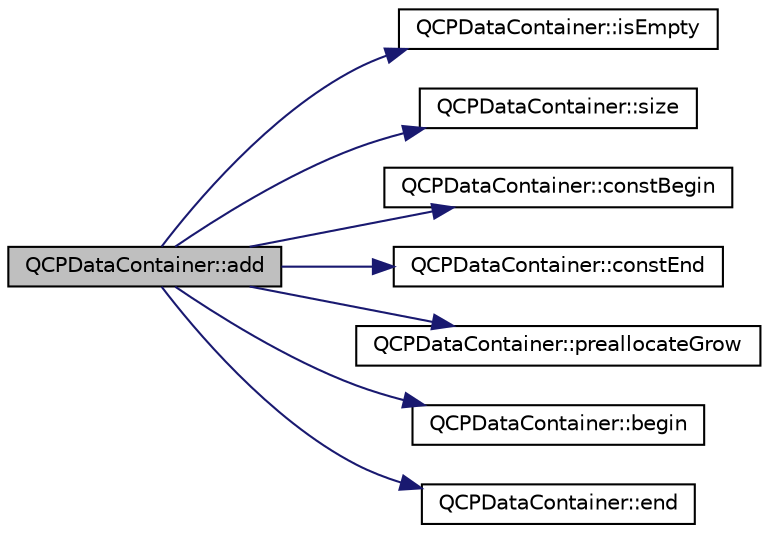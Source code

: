 digraph "QCPDataContainer::add"
{
  edge [fontname="Helvetica",fontsize="10",labelfontname="Helvetica",labelfontsize="10"];
  node [fontname="Helvetica",fontsize="10",shape=record];
  rankdir="LR";
  Node2 [label="QCPDataContainer::add",height=0.2,width=0.4,color="black", fillcolor="grey75", style="filled", fontcolor="black"];
  Node2 -> Node3 [color="midnightblue",fontsize="10",style="solid",fontname="Helvetica"];
  Node3 [label="QCPDataContainer::isEmpty",height=0.2,width=0.4,color="black", fillcolor="white", style="filled",URL="$class_q_c_p_data_container.html#a7bdebfccd2f9f84bf032882f9d6b00a8"];
  Node2 -> Node4 [color="midnightblue",fontsize="10",style="solid",fontname="Helvetica"];
  Node4 [label="QCPDataContainer::size",height=0.2,width=0.4,color="black", fillcolor="white", style="filled",URL="$class_q_c_p_data_container.html#a8e9b262c739672e13472d0d45b720258"];
  Node2 -> Node5 [color="midnightblue",fontsize="10",style="solid",fontname="Helvetica"];
  Node5 [label="QCPDataContainer::constBegin",height=0.2,width=0.4,color="black", fillcolor="white", style="filled",URL="$class_q_c_p_data_container.html#a49d7622999e2de67fa2331626a3159aa"];
  Node2 -> Node6 [color="midnightblue",fontsize="10",style="solid",fontname="Helvetica"];
  Node6 [label="QCPDataContainer::constEnd",height=0.2,width=0.4,color="black", fillcolor="white", style="filled",URL="$class_q_c_p_data_container.html#aa7f7cf239b85b1a28de3d675cc5b3da1"];
  Node2 -> Node7 [color="midnightblue",fontsize="10",style="solid",fontname="Helvetica"];
  Node7 [label="QCPDataContainer::preallocateGrow",height=0.2,width=0.4,color="black", fillcolor="white", style="filled",URL="$class_q_c_p_data_container.html#aae8cdb2bcc3b900ec22f26df3e7d67c7"];
  Node2 -> Node8 [color="midnightblue",fontsize="10",style="solid",fontname="Helvetica"];
  Node8 [label="QCPDataContainer::begin",height=0.2,width=0.4,color="black", fillcolor="white", style="filled",URL="$class_q_c_p_data_container.html#a80032518413ab8f418f7c81182fd06cb"];
  Node2 -> Node9 [color="midnightblue",fontsize="10",style="solid",fontname="Helvetica"];
  Node9 [label="QCPDataContainer::end",height=0.2,width=0.4,color="black", fillcolor="white", style="filled",URL="$class_q_c_p_data_container.html#acf66dfad83fe041380f5e0491e7676f2"];
}

